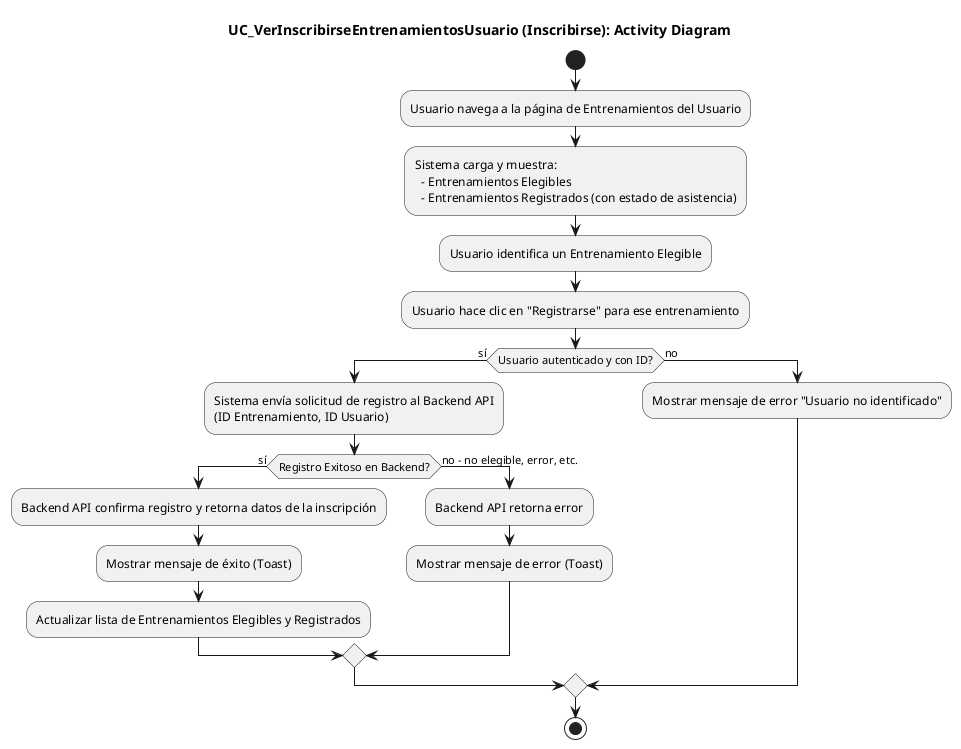 @startuml
title UC_VerInscribirseEntrenamientosUsuario (Inscribirse): Activity Diagram

start
:Usuario navega a la página de Entrenamientos del Usuario;
:Sistema carga y muestra:
  - Entrenamientos Elegibles
  - Entrenamientos Registrados (con estado de asistencia);
:Usuario identifica un Entrenamiento Elegible;
:Usuario hace clic en "Registrarse" para ese entrenamiento;
if (Usuario autenticado y con ID?) then (sí)
  :Sistema envía solicitud de registro al Backend API\n(ID Entrenamiento, ID Usuario);
  if (Registro Exitoso en Backend?) then (sí)
    :Backend API confirma registro y retorna datos de la inscripción;
    :Mostrar mensaje de éxito (Toast);
    :Actualizar lista de Entrenamientos Elegibles y Registrados;
  else (no - no elegible, error, etc.)
    :Backend API retorna error;
    :Mostrar mensaje de error (Toast);
  endif
else (no)
  :Mostrar mensaje de error "Usuario no identificado";
endif
stop
@enduml